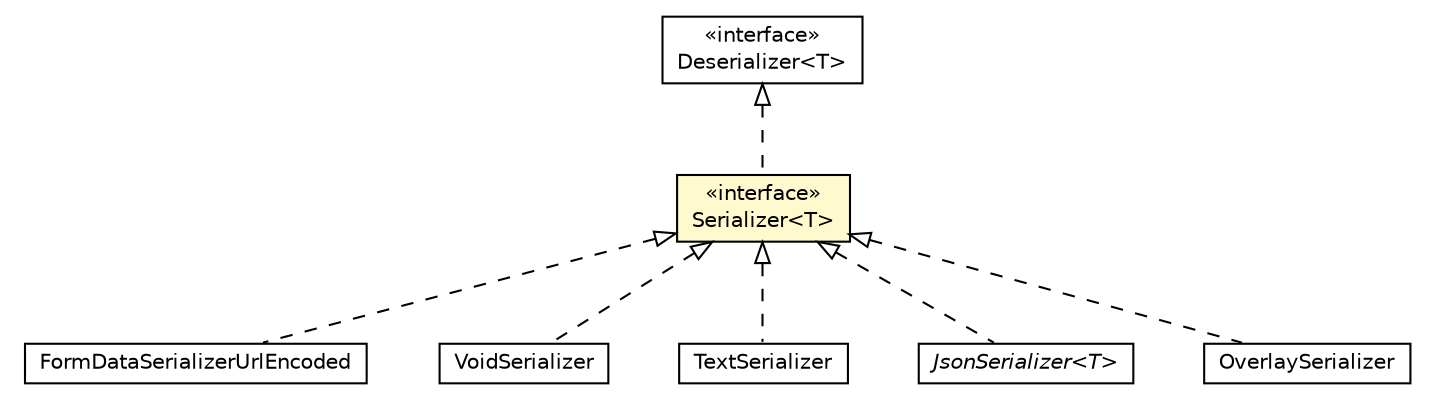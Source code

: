 #!/usr/local/bin/dot
#
# Class diagram 
# Generated by UMLGraph version R5_6-24-gf6e263 (http://www.umlgraph.org/)
#

digraph G {
	edge [fontname="Helvetica",fontsize=10,labelfontname="Helvetica",labelfontsize=10];
	node [fontname="Helvetica",fontsize=10,shape=plaintext];
	nodesep=0.25;
	ranksep=0.5;
	// io.reinert.requestor.core.FormDataSerializerUrlEncoded
	c48448 [label=<<table title="io.reinert.requestor.core.FormDataSerializerUrlEncoded" border="0" cellborder="1" cellspacing="0" cellpadding="2" port="p" href="../FormDataSerializerUrlEncoded.html">
		<tr><td><table border="0" cellspacing="0" cellpadding="1">
<tr><td align="center" balign="center"> FormDataSerializerUrlEncoded </td></tr>
		</table></td></tr>
		</table>>, URL="../FormDataSerializerUrlEncoded.html", fontname="Helvetica", fontcolor="black", fontsize=10.0];
	// io.reinert.requestor.core.serialization.Deserializer<T>
	c48559 [label=<<table title="io.reinert.requestor.core.serialization.Deserializer" border="0" cellborder="1" cellspacing="0" cellpadding="2" port="p" href="./Deserializer.html">
		<tr><td><table border="0" cellspacing="0" cellpadding="1">
<tr><td align="center" balign="center"> &#171;interface&#187; </td></tr>
<tr><td align="center" balign="center"> Deserializer&lt;T&gt; </td></tr>
		</table></td></tr>
		</table>>, URL="./Deserializer.html", fontname="Helvetica", fontcolor="black", fontsize=10.0];
	// io.reinert.requestor.core.serialization.Serializer<T>
	c48562 [label=<<table title="io.reinert.requestor.core.serialization.Serializer" border="0" cellborder="1" cellspacing="0" cellpadding="2" port="p" bgcolor="lemonChiffon" href="./Serializer.html">
		<tr><td><table border="0" cellspacing="0" cellpadding="1">
<tr><td align="center" balign="center"> &#171;interface&#187; </td></tr>
<tr><td align="center" balign="center"> Serializer&lt;T&gt; </td></tr>
		</table></td></tr>
		</table>>, URL="./Serializer.html", fontname="Helvetica", fontcolor="black", fontsize=10.0];
	// io.reinert.requestor.core.serialization.misc.VoidSerializer
	c48566 [label=<<table title="io.reinert.requestor.core.serialization.misc.VoidSerializer" border="0" cellborder="1" cellspacing="0" cellpadding="2" port="p" href="./misc/VoidSerializer.html">
		<tr><td><table border="0" cellspacing="0" cellpadding="1">
<tr><td align="center" balign="center"> VoidSerializer </td></tr>
		</table></td></tr>
		</table>>, URL="./misc/VoidSerializer.html", fontname="Helvetica", fontcolor="black", fontsize=10.0];
	// io.reinert.requestor.core.serialization.misc.TextSerializer
	c48567 [label=<<table title="io.reinert.requestor.core.serialization.misc.TextSerializer" border="0" cellborder="1" cellspacing="0" cellpadding="2" port="p" href="./misc/TextSerializer.html">
		<tr><td><table border="0" cellspacing="0" cellpadding="1">
<tr><td align="center" balign="center"> TextSerializer </td></tr>
		</table></td></tr>
		</table>>, URL="./misc/TextSerializer.html", fontname="Helvetica", fontcolor="black", fontsize=10.0];
	// io.reinert.requestor.gwt.serialization.JsonSerializer<T>
	c48604 [label=<<table title="io.reinert.requestor.gwt.serialization.JsonSerializer" border="0" cellborder="1" cellspacing="0" cellpadding="2" port="p" href="../../gwt/serialization/JsonSerializer.html">
		<tr><td><table border="0" cellspacing="0" cellpadding="1">
<tr><td align="center" balign="center"><font face="Helvetica-Oblique"> JsonSerializer&lt;T&gt; </font></td></tr>
		</table></td></tr>
		</table>>, URL="../../gwt/serialization/JsonSerializer.html", fontname="Helvetica", fontcolor="black", fontsize=10.0];
	// io.reinert.requestor.gwt.serialization.OverlaySerializer
	c48606 [label=<<table title="io.reinert.requestor.gwt.serialization.OverlaySerializer" border="0" cellborder="1" cellspacing="0" cellpadding="2" port="p" href="../../gwt/serialization/OverlaySerializer.html">
		<tr><td><table border="0" cellspacing="0" cellpadding="1">
<tr><td align="center" balign="center"> OverlaySerializer </td></tr>
		</table></td></tr>
		</table>>, URL="../../gwt/serialization/OverlaySerializer.html", fontname="Helvetica", fontcolor="black", fontsize=10.0];
	//io.reinert.requestor.core.FormDataSerializerUrlEncoded implements io.reinert.requestor.core.serialization.Serializer<T>
	c48562:p -> c48448:p [dir=back,arrowtail=empty,style=dashed];
	//io.reinert.requestor.core.serialization.Serializer<T> implements io.reinert.requestor.core.serialization.Deserializer<T>
	c48559:p -> c48562:p [dir=back,arrowtail=empty,style=dashed];
	//io.reinert.requestor.core.serialization.misc.VoidSerializer implements io.reinert.requestor.core.serialization.Serializer<T>
	c48562:p -> c48566:p [dir=back,arrowtail=empty,style=dashed];
	//io.reinert.requestor.core.serialization.misc.TextSerializer implements io.reinert.requestor.core.serialization.Serializer<T>
	c48562:p -> c48567:p [dir=back,arrowtail=empty,style=dashed];
	//io.reinert.requestor.gwt.serialization.JsonSerializer<T> implements io.reinert.requestor.core.serialization.Serializer<T>
	c48562:p -> c48604:p [dir=back,arrowtail=empty,style=dashed];
	//io.reinert.requestor.gwt.serialization.OverlaySerializer implements io.reinert.requestor.core.serialization.Serializer<T>
	c48562:p -> c48606:p [dir=back,arrowtail=empty,style=dashed];
}

